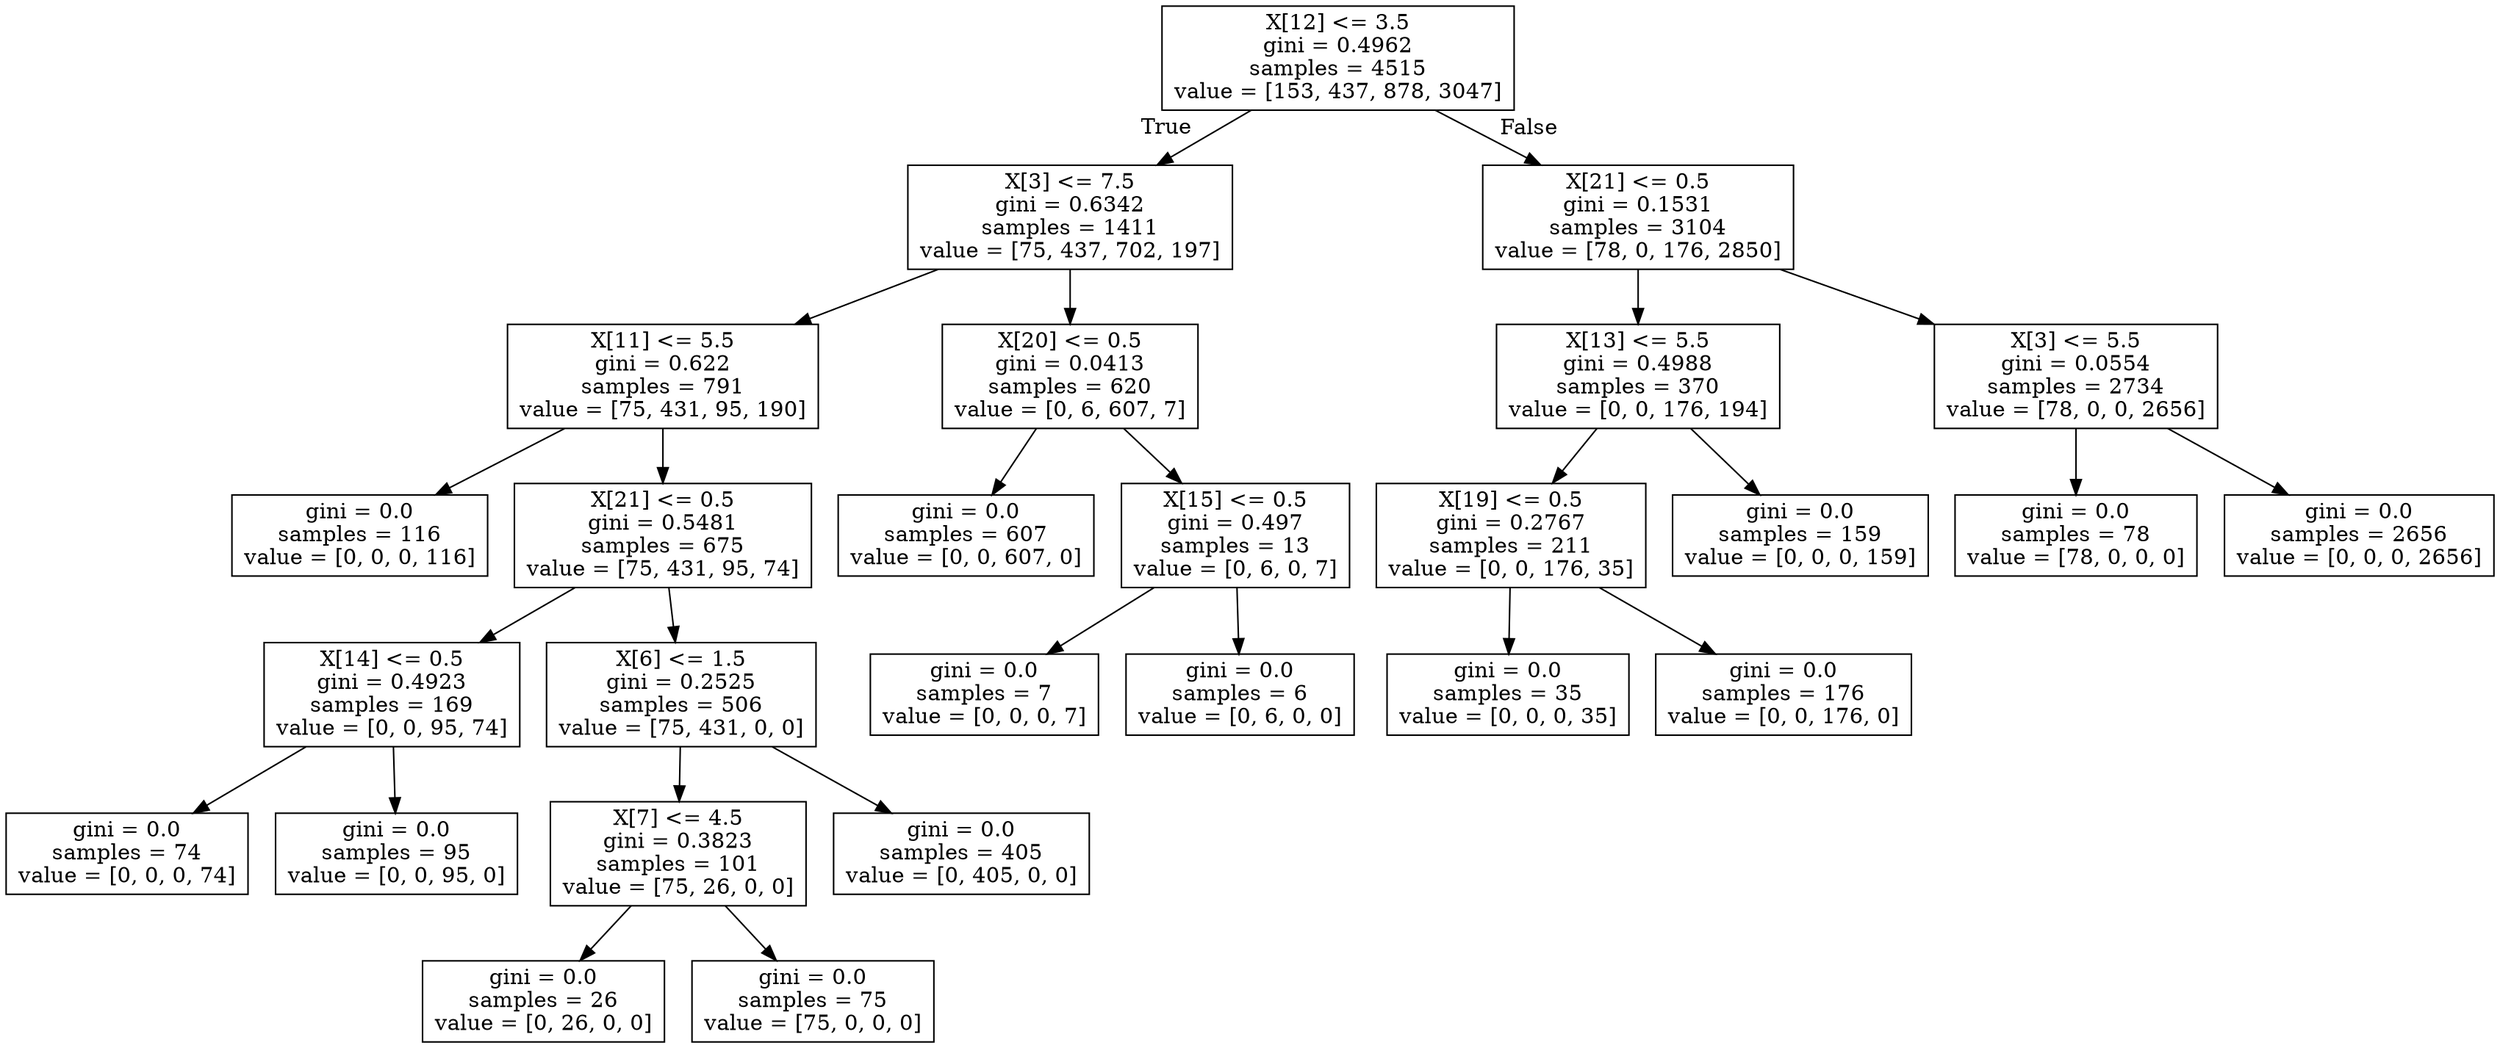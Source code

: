 digraph Tree {
node [shape=box] ;
0 [label="X[12] <= 3.5\ngini = 0.4962\nsamples = 4515\nvalue = [153, 437, 878, 3047]"] ;
1 [label="X[3] <= 7.5\ngini = 0.6342\nsamples = 1411\nvalue = [75, 437, 702, 197]"] ;
0 -> 1 [labeldistance=2.5, labelangle=45, headlabel="True"] ;
2 [label="X[11] <= 5.5\ngini = 0.622\nsamples = 791\nvalue = [75, 431, 95, 190]"] ;
1 -> 2 ;
3 [label="gini = 0.0\nsamples = 116\nvalue = [0, 0, 0, 116]"] ;
2 -> 3 ;
4 [label="X[21] <= 0.5\ngini = 0.5481\nsamples = 675\nvalue = [75, 431, 95, 74]"] ;
2 -> 4 ;
5 [label="X[14] <= 0.5\ngini = 0.4923\nsamples = 169\nvalue = [0, 0, 95, 74]"] ;
4 -> 5 ;
6 [label="gini = 0.0\nsamples = 74\nvalue = [0, 0, 0, 74]"] ;
5 -> 6 ;
7 [label="gini = 0.0\nsamples = 95\nvalue = [0, 0, 95, 0]"] ;
5 -> 7 ;
8 [label="X[6] <= 1.5\ngini = 0.2525\nsamples = 506\nvalue = [75, 431, 0, 0]"] ;
4 -> 8 ;
9 [label="X[7] <= 4.5\ngini = 0.3823\nsamples = 101\nvalue = [75, 26, 0, 0]"] ;
8 -> 9 ;
10 [label="gini = 0.0\nsamples = 26\nvalue = [0, 26, 0, 0]"] ;
9 -> 10 ;
11 [label="gini = 0.0\nsamples = 75\nvalue = [75, 0, 0, 0]"] ;
9 -> 11 ;
12 [label="gini = 0.0\nsamples = 405\nvalue = [0, 405, 0, 0]"] ;
8 -> 12 ;
13 [label="X[20] <= 0.5\ngini = 0.0413\nsamples = 620\nvalue = [0, 6, 607, 7]"] ;
1 -> 13 ;
14 [label="gini = 0.0\nsamples = 607\nvalue = [0, 0, 607, 0]"] ;
13 -> 14 ;
15 [label="X[15] <= 0.5\ngini = 0.497\nsamples = 13\nvalue = [0, 6, 0, 7]"] ;
13 -> 15 ;
16 [label="gini = 0.0\nsamples = 7\nvalue = [0, 0, 0, 7]"] ;
15 -> 16 ;
17 [label="gini = 0.0\nsamples = 6\nvalue = [0, 6, 0, 0]"] ;
15 -> 17 ;
18 [label="X[21] <= 0.5\ngini = 0.1531\nsamples = 3104\nvalue = [78, 0, 176, 2850]"] ;
0 -> 18 [labeldistance=2.5, labelangle=-45, headlabel="False"] ;
19 [label="X[13] <= 5.5\ngini = 0.4988\nsamples = 370\nvalue = [0, 0, 176, 194]"] ;
18 -> 19 ;
20 [label="X[19] <= 0.5\ngini = 0.2767\nsamples = 211\nvalue = [0, 0, 176, 35]"] ;
19 -> 20 ;
21 [label="gini = 0.0\nsamples = 35\nvalue = [0, 0, 0, 35]"] ;
20 -> 21 ;
22 [label="gini = 0.0\nsamples = 176\nvalue = [0, 0, 176, 0]"] ;
20 -> 22 ;
23 [label="gini = 0.0\nsamples = 159\nvalue = [0, 0, 0, 159]"] ;
19 -> 23 ;
24 [label="X[3] <= 5.5\ngini = 0.0554\nsamples = 2734\nvalue = [78, 0, 0, 2656]"] ;
18 -> 24 ;
25 [label="gini = 0.0\nsamples = 78\nvalue = [78, 0, 0, 0]"] ;
24 -> 25 ;
26 [label="gini = 0.0\nsamples = 2656\nvalue = [0, 0, 0, 2656]"] ;
24 -> 26 ;
}